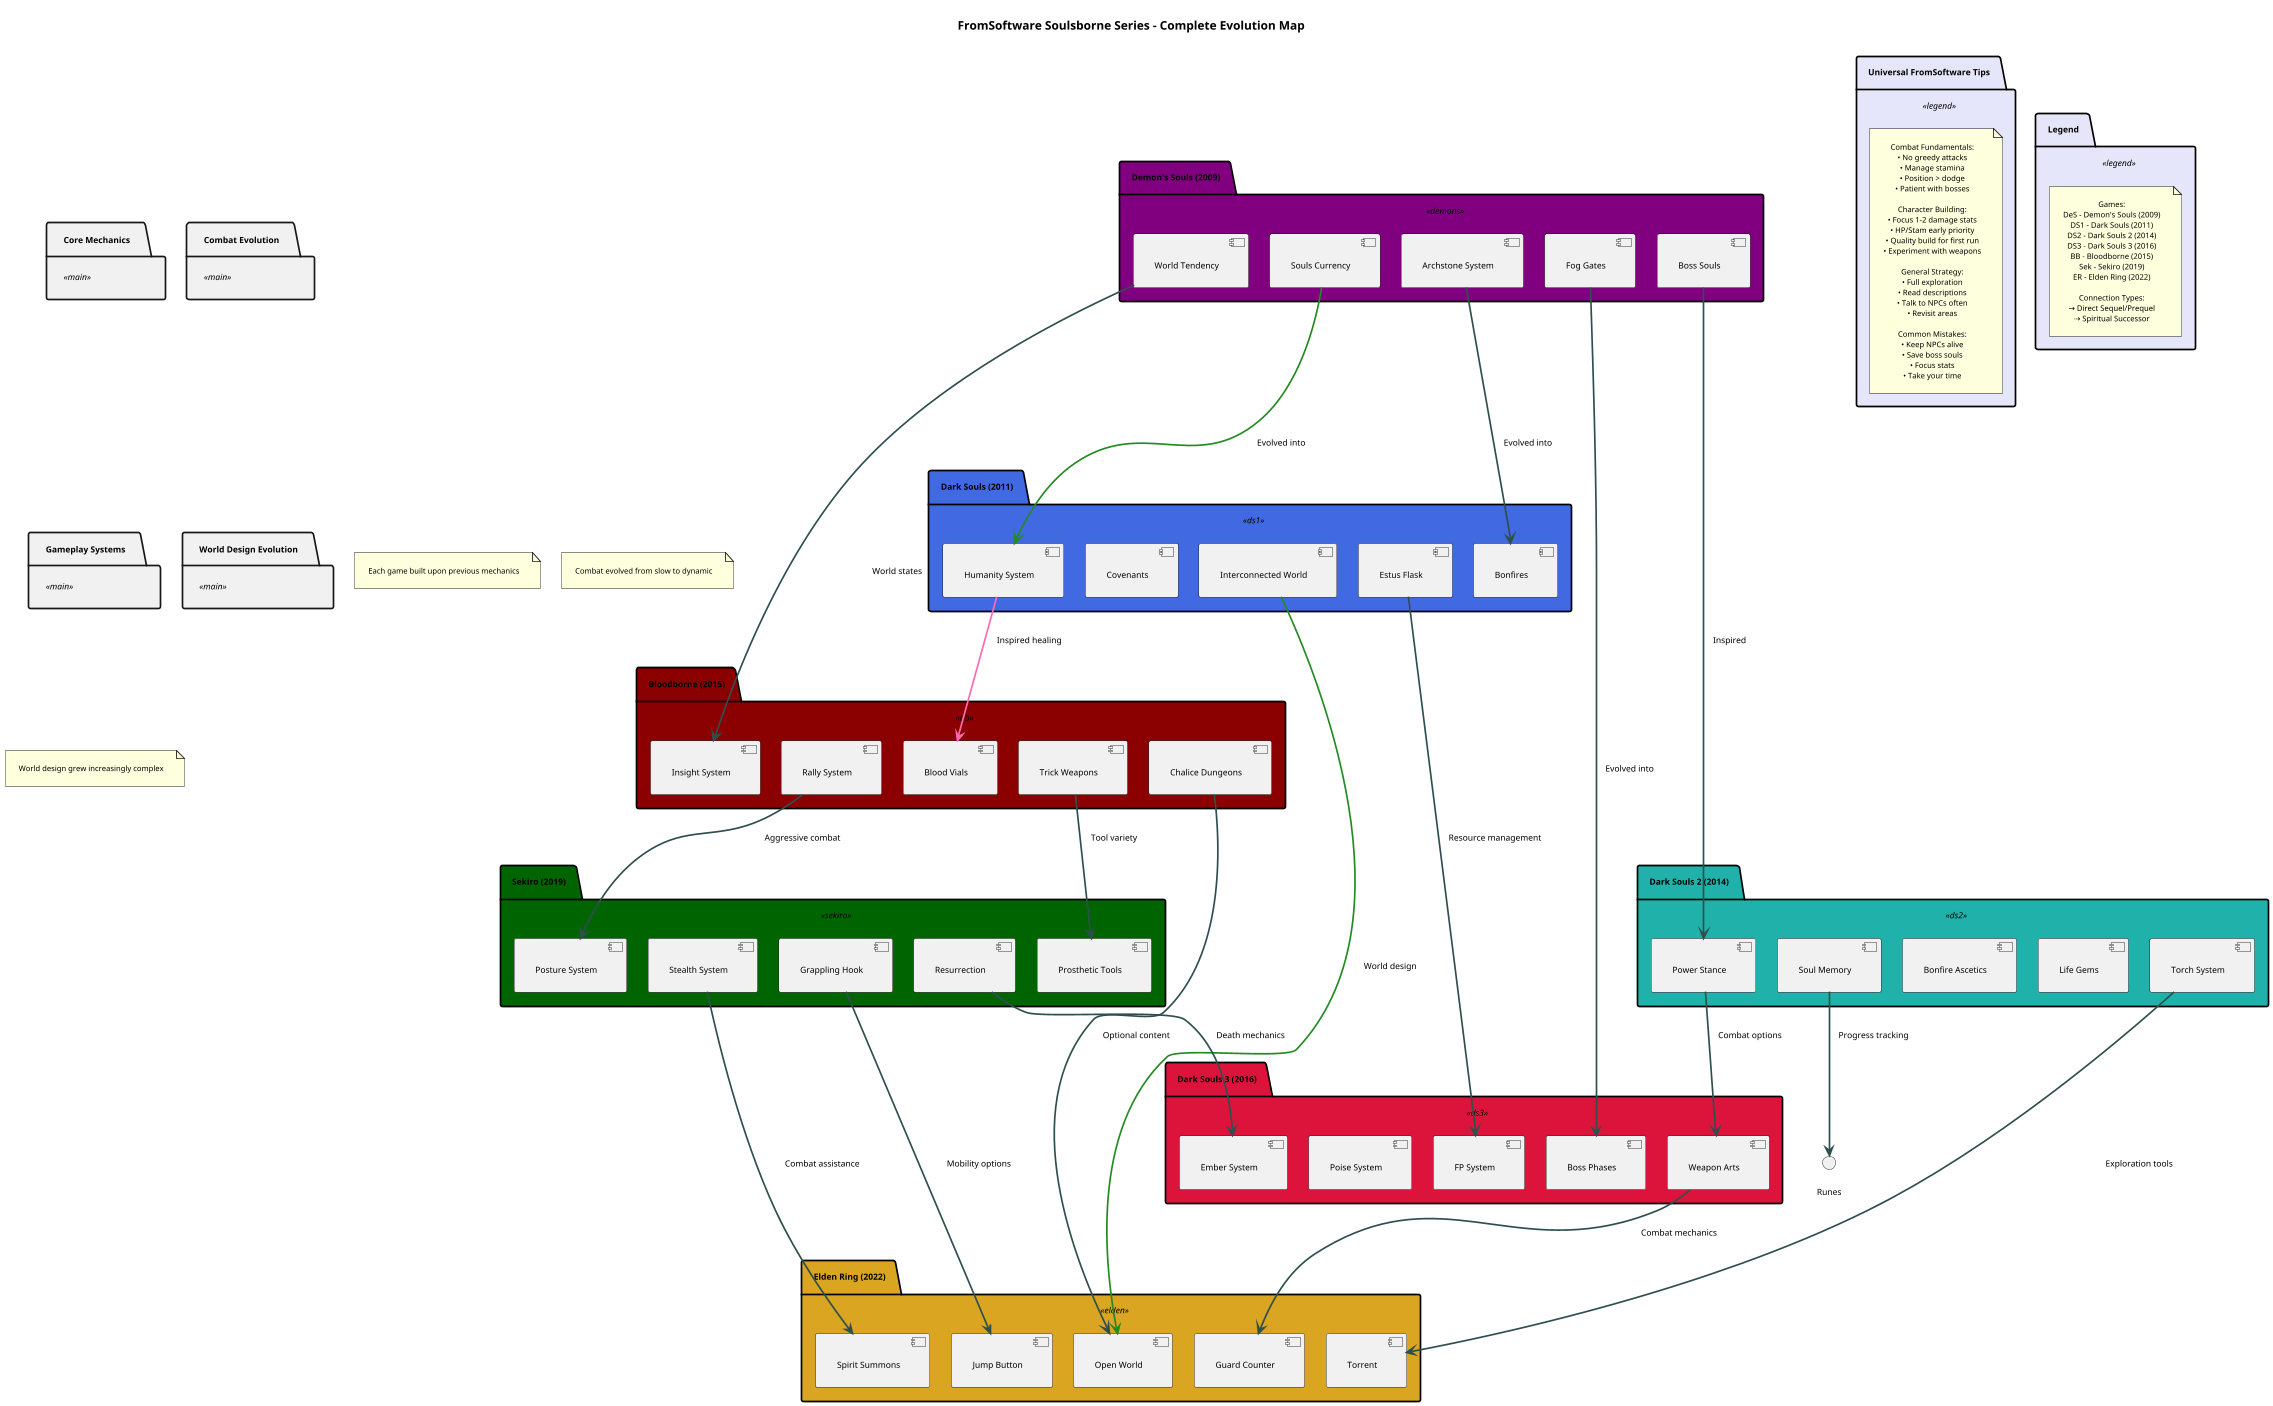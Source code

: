 @startuml
!define MAIN_COLOR #FFD700
!define DEMONS_COLOR #800080
!define DS1_COLOR #4169E1
!define DS2_COLOR #20B2AA
!define DS3_COLOR #DC143C
!define BB_COLOR #8B0000
!define SEKIRO_COLOR #006400
!define ELDEN_COLOR #DAA520
!define LEGEND_COLOR #E6E6FA

' Layout and Sizing Configuration
skinparam dpi 150
skinparam defaultTextAlignment center
skinparam nodesep 25
skinparam ranksep 30
skinparam padding 10
skinparam packagePadding 15

' Font Configurations
skinparam defaultFontSize 10
skinparam noteFontSize 9
skinparam noteFontStyle plain

' Arrow Styling
skinparam ArrowColor #2F4F4F
skinparam ArrowThickness 2
skinparam PathHoverColor #FF0000
skinparam PathColor #2F4F4F

' Package Styling
skinparam PackageBackgroundColor<<demons>> DEMONS_COLOR
skinparam PackageBackgroundColor<<ds1>> DS1_COLOR
skinparam PackageBackgroundColor<<ds2>> DS2_COLOR
skinparam PackageBackgroundColor<<ds3>> DS3_COLOR
skinparam PackageBackgroundColor<<bb>> BB_COLOR
skinparam PackageBackgroundColor<<sekiro>> SEKIRO_COLOR
skinparam PackageBackgroundColor<<elden>> ELDEN_COLOR
skinparam PackageBackgroundColor<<legend>> LEGEND_COLOR
skinparam PackageBorderThickness 2

' Node Styling
skinparam rectangleFontSize 10
skinparam rectanglePadding 10
skinparam rectangleBorderThickness 2

' Scale Configuration
scale max 1200 width
scale max 900 height

' Layout Directives
top to bottom direction

' Group Related Areas
together {
    package "Legend" <<legend>>
    package "Universal FromSoftware Tips" <<legend>>
}

together {
    package "Core Mechanics" <<main>>
    package "Combat Evolution" <<main>>
}

together {
    package "World Design Evolution" <<main>>
    package "Gameplay Systems" <<main>>
}

title FromSoftware Soulsborne Series - Complete Evolution Map

package "Legend" <<legend>> {
    note as N1
        Games:
        DeS - Demon's Souls (2009)
        DS1 - Dark Souls (2011)
        DS2 - Dark Souls 2 (2014)
        DS3 - Dark Souls 3 (2016)
        BB - Bloodborne (2015)
        Sek - Sekiro (2019)
        ER - Elden Ring (2022)
        
        Connection Types:
        → Direct Sequel/Prequel
        ⇢ Spiritual Successor
    end note
}

' Demon's Souls Core Concepts
package "Demon's Souls (2009)" <<demons>> {
    [World Tendency] as WorldTendency
    [Archstone System] as Archstones
    [Fog Gates] as FogGates
    [Souls Currency] as SoulsCurrency
    [Boss Souls] as BossSouls
}

' Dark Souls Evolution
package "Dark Souls (2011)" <<ds1>> {
    [Bonfires] as Bonfires
    [Estus Flask] as Estus
    [Humanity System] as Humanity
    [Covenants] as Covenants
    [Interconnected World] as DSWorld
}

' Dark Souls 2 Innovations
package "Dark Souls 2 (2014)" <<ds2>> {
    [Power Stance] as PowerStance
    [Life Gems] as LifeGems
    [Bonfire Ascetics] as Ascetics
    [Soul Memory] as SoulMemory
    [Torch System] as Torch
}

' Bloodborne Changes
package "Bloodborne (2015)" <<bb>> {
    [Rally System] as Rally
    [Trick Weapons] as TrickWeapons
    [Blood Vials] as BloodVials
    [Chalice Dungeons] as Chalice
    [Insight System] as Insight
}

' Dark Souls 3 Refinements
package "Dark Souls 3 (2016)" <<ds3>> {
    [Weapon Arts] as WeaponArts
    [FP System] as FPSystem
    [Ember System] as Ember
    [Poise System] as Poise
    [Boss Phases] as BossPhases
}

' Sekiro Innovations
package "Sekiro (2019)" <<sekiro>> {
    [Posture System] as Posture
    [Resurrection] as Resurrection
    [Grappling Hook] as Grapple
    [Stealth System] as Stealth
    [Prosthetic Tools] as Prosthetics
}

' Elden Ring Culmination
package "Elden Ring (2022)" <<elden>> {
    [Open World] as OpenWorld
    [Spirit Summons] as Spirits
    [Jump Button] as Jump
    [Torrent] as Mount
    [Guard Counter] as GuardCounter
}

' Core Mechanic Evolution
SoulsCurrency -[thickness=2,#228B22]-> Humanity : "Evolved into"
Archstones --> Bonfires : "Evolved into"
BossSouls --> PowerStance : "Inspired"
FogGates --> BossPhases : "Evolved into"

' Combat Evolution
Humanity -[thickness=2,#FF69B4]-> BloodVials : "Inspired healing"
Estus --> FPSystem : "Resource management"
PowerStance --> WeaponArts : "Combat options"
TrickWeapons --> Prosthetics : "Tool variety"
WeaponArts --> GuardCounter : "Combat mechanics"

' World Design Evolution
DSWorld -[thickness=2,#228B22]-> OpenWorld : "World design"
Chalice --> OpenWorld : "Optional content"
WorldTendency --> Insight : "World states"
Torch --> Mount : "Exploration tools"
Grapple --> Jump : "Mobility options"

' Systems Evolution
Rally --> Posture : "Aggressive combat"
Stealth --> Spirits : "Combat assistance"
Resurrection --> Ember : "Death mechanics"
SoulMemory --> Runes : "Progress tracking"

' Additional Notes
note "Each game built upon previous mechanics" as N2
note "Combat evolved from slow to dynamic" as N3
note "World design grew increasingly complex" as N4

package "Universal FromSoftware Tips" <<legend>> {
    note as UniversalTips
        Combat Fundamentals:
        • No greedy attacks
        • Manage stamina
        • Position > dodge
        • Patient with bosses
        
        Character Building:
        • Focus 1-2 damage stats
        • HP/Stam early priority
        • Quality build for first run
        • Experiment with weapons
        
        General Strategy:
        • Full exploration
        • Read descriptions
        • Talk to NPCs often
        • Revisit areas
        
        Common Mistakes:
        • Keep NPCs alive
        • Save boss souls
        • Focus stats
        • Take your time
    end note
}

@enduml 
